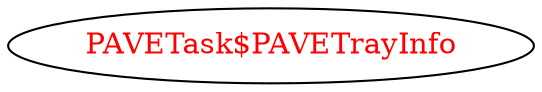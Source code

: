 digraph dependencyGraph {
 concentrate=true;
 ranksep="2.0";
 rankdir="LR"; 
 splines="ortho";
"PAVETask$PAVETrayInfo" [fontcolor="red"];
}